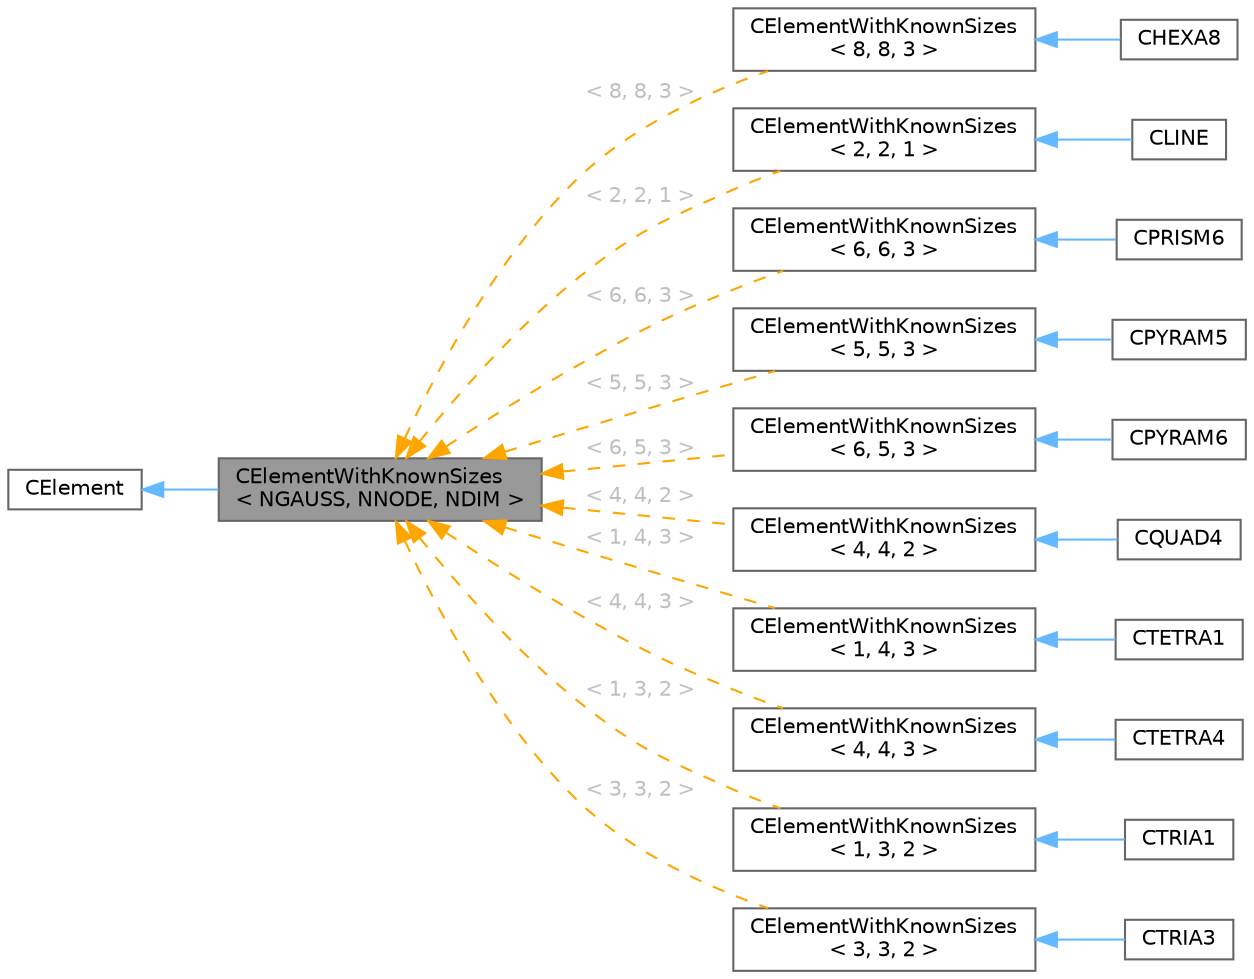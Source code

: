 digraph "CElementWithKnownSizes&lt; NGAUSS, NNODE, NDIM &gt;"
{
 // LATEX_PDF_SIZE
  bgcolor="transparent";
  edge [fontname=Helvetica,fontsize=10,labelfontname=Helvetica,labelfontsize=10];
  node [fontname=Helvetica,fontsize=10,shape=box,height=0.2,width=0.4];
  rankdir="LR";
  Node1 [id="Node000001",label="CElementWithKnownSizes\l\< NGAUSS, NNODE, NDIM \>",height=0.2,width=0.4,color="gray40", fillcolor="grey60", style="filled", fontcolor="black",tooltip="Templated class to implement the computation of gradients for specific element sizes."];
  Node2 -> Node1 [id="edge1_Node000001_Node000002",dir="back",color="steelblue1",style="solid",tooltip=" "];
  Node2 [id="Node000002",label="CElement",height=0.2,width=0.4,color="gray40", fillcolor="white", style="filled",URL="$classCElement.html",tooltip="Abstract class for defining finite elements."];
  Node1 -> Node3 [id="edge2_Node000001_Node000003",dir="back",color="orange",style="dashed",tooltip=" ",label=" \< 8, 8, 3 \>",fontcolor="grey" ];
  Node3 [id="Node000003",label="CElementWithKnownSizes\l\< 8, 8, 3 \>",height=0.2,width=0.4,color="gray40", fillcolor="white", style="filled",URL="$classCElementWithKnownSizes.html",tooltip=" "];
  Node3 -> Node4 [id="edge3_Node000003_Node000004",dir="back",color="steelblue1",style="solid",tooltip=" "];
  Node4 [id="Node000004",label="CHEXA8",height=0.2,width=0.4,color="gray40", fillcolor="white", style="filled",URL="$classCHEXA8.html",tooltip="Hexahedral element with 8 Gauss Points."];
  Node1 -> Node5 [id="edge4_Node000001_Node000005",dir="back",color="orange",style="dashed",tooltip=" ",label=" \< 2, 2, 1 \>",fontcolor="grey" ];
  Node5 [id="Node000005",label="CElementWithKnownSizes\l\< 2, 2, 1 \>",height=0.2,width=0.4,color="gray40", fillcolor="white", style="filled",URL="$classCElementWithKnownSizes.html",tooltip=" "];
  Node5 -> Node6 [id="edge5_Node000005_Node000006",dir="back",color="steelblue1",style="solid",tooltip=" "];
  Node6 [id="Node000006",label="CLINE",height=0.2,width=0.4,color="gray40", fillcolor="white", style="filled",URL="$classCLINE.html",tooltip="Line element with 2 Gauss Points."];
  Node1 -> Node7 [id="edge6_Node000001_Node000007",dir="back",color="orange",style="dashed",tooltip=" ",label=" \< 6, 6, 3 \>",fontcolor="grey" ];
  Node7 [id="Node000007",label="CElementWithKnownSizes\l\< 6, 6, 3 \>",height=0.2,width=0.4,color="gray40", fillcolor="white", style="filled",URL="$classCElementWithKnownSizes.html",tooltip=" "];
  Node7 -> Node8 [id="edge7_Node000007_Node000008",dir="back",color="steelblue1",style="solid",tooltip=" "];
  Node8 [id="Node000008",label="CPRISM6",height=0.2,width=0.4,color="gray40", fillcolor="white", style="filled",URL="$classCPRISM6.html",tooltip="Prism element with 6 Gauss Points."];
  Node1 -> Node9 [id="edge8_Node000001_Node000009",dir="back",color="orange",style="dashed",tooltip=" ",label=" \< 5, 5, 3 \>",fontcolor="grey" ];
  Node9 [id="Node000009",label="CElementWithKnownSizes\l\< 5, 5, 3 \>",height=0.2,width=0.4,color="gray40", fillcolor="white", style="filled",URL="$classCElementWithKnownSizes.html",tooltip=" "];
  Node9 -> Node10 [id="edge9_Node000009_Node000010",dir="back",color="steelblue1",style="solid",tooltip=" "];
  Node10 [id="Node000010",label="CPYRAM5",height=0.2,width=0.4,color="gray40", fillcolor="white", style="filled",URL="$classCPYRAM5.html",tooltip="Pyramid element with 5 Gauss Points."];
  Node1 -> Node11 [id="edge10_Node000001_Node000011",dir="back",color="orange",style="dashed",tooltip=" ",label=" \< 6, 5, 3 \>",fontcolor="grey" ];
  Node11 [id="Node000011",label="CElementWithKnownSizes\l\< 6, 5, 3 \>",height=0.2,width=0.4,color="gray40", fillcolor="white", style="filled",URL="$classCElementWithKnownSizes.html",tooltip=" "];
  Node11 -> Node12 [id="edge11_Node000011_Node000012",dir="back",color="steelblue1",style="solid",tooltip=" "];
  Node12 [id="Node000012",label="CPYRAM6",height=0.2,width=0.4,color="gray40", fillcolor="white", style="filled",URL="$classCPYRAM6.html",tooltip="Pyramid element with 6 Gauss Points."];
  Node1 -> Node13 [id="edge12_Node000001_Node000013",dir="back",color="orange",style="dashed",tooltip=" ",label=" \< 4, 4, 2 \>",fontcolor="grey" ];
  Node13 [id="Node000013",label="CElementWithKnownSizes\l\< 4, 4, 2 \>",height=0.2,width=0.4,color="gray40", fillcolor="white", style="filled",URL="$classCElementWithKnownSizes.html",tooltip=" "];
  Node13 -> Node14 [id="edge13_Node000013_Node000014",dir="back",color="steelblue1",style="solid",tooltip=" "];
  Node14 [id="Node000014",label="CQUAD4",height=0.2,width=0.4,color="gray40", fillcolor="white", style="filled",URL="$classCQUAD4.html",tooltip="Quadrilateral element with 4 Gauss Points."];
  Node1 -> Node15 [id="edge14_Node000001_Node000015",dir="back",color="orange",style="dashed",tooltip=" ",label=" \< 1, 4, 3 \>",fontcolor="grey" ];
  Node15 [id="Node000015",label="CElementWithKnownSizes\l\< 1, 4, 3 \>",height=0.2,width=0.4,color="gray40", fillcolor="white", style="filled",URL="$classCElementWithKnownSizes.html",tooltip=" "];
  Node15 -> Node16 [id="edge15_Node000015_Node000016",dir="back",color="steelblue1",style="solid",tooltip=" "];
  Node16 [id="Node000016",label="CTETRA1",height=0.2,width=0.4,color="gray40", fillcolor="white", style="filled",URL="$classCTETRA1.html",tooltip="Tetrahedral element with 1 Gauss Point."];
  Node1 -> Node17 [id="edge16_Node000001_Node000017",dir="back",color="orange",style="dashed",tooltip=" ",label=" \< 4, 4, 3 \>",fontcolor="grey" ];
  Node17 [id="Node000017",label="CElementWithKnownSizes\l\< 4, 4, 3 \>",height=0.2,width=0.4,color="gray40", fillcolor="white", style="filled",URL="$classCElementWithKnownSizes.html",tooltip=" "];
  Node17 -> Node18 [id="edge17_Node000017_Node000018",dir="back",color="steelblue1",style="solid",tooltip=" "];
  Node18 [id="Node000018",label="CTETRA4",height=0.2,width=0.4,color="gray40", fillcolor="white", style="filled",URL="$classCTETRA4.html",tooltip="Tetrahedral element with 4 Gauss Points."];
  Node1 -> Node19 [id="edge18_Node000001_Node000019",dir="back",color="orange",style="dashed",tooltip=" ",label=" \< 1, 3, 2 \>",fontcolor="grey" ];
  Node19 [id="Node000019",label="CElementWithKnownSizes\l\< 1, 3, 2 \>",height=0.2,width=0.4,color="gray40", fillcolor="white", style="filled",URL="$classCElementWithKnownSizes.html",tooltip=" "];
  Node19 -> Node20 [id="edge19_Node000019_Node000020",dir="back",color="steelblue1",style="solid",tooltip=" "];
  Node20 [id="Node000020",label="CTRIA1",height=0.2,width=0.4,color="gray40", fillcolor="white", style="filled",URL="$classCTRIA1.html",tooltip="Tria element with 1 Gauss Points."];
  Node1 -> Node21 [id="edge20_Node000001_Node000021",dir="back",color="orange",style="dashed",tooltip=" ",label=" \< 3, 3, 2 \>",fontcolor="grey" ];
  Node21 [id="Node000021",label="CElementWithKnownSizes\l\< 3, 3, 2 \>",height=0.2,width=0.4,color="gray40", fillcolor="white", style="filled",URL="$classCElementWithKnownSizes.html",tooltip=" "];
  Node21 -> Node22 [id="edge21_Node000021_Node000022",dir="back",color="steelblue1",style="solid",tooltip=" "];
  Node22 [id="Node000022",label="CTRIA3",height=0.2,width=0.4,color="gray40", fillcolor="white", style="filled",URL="$classCTRIA3.html",tooltip="Tria element with 3 Gauss Points."];
}

